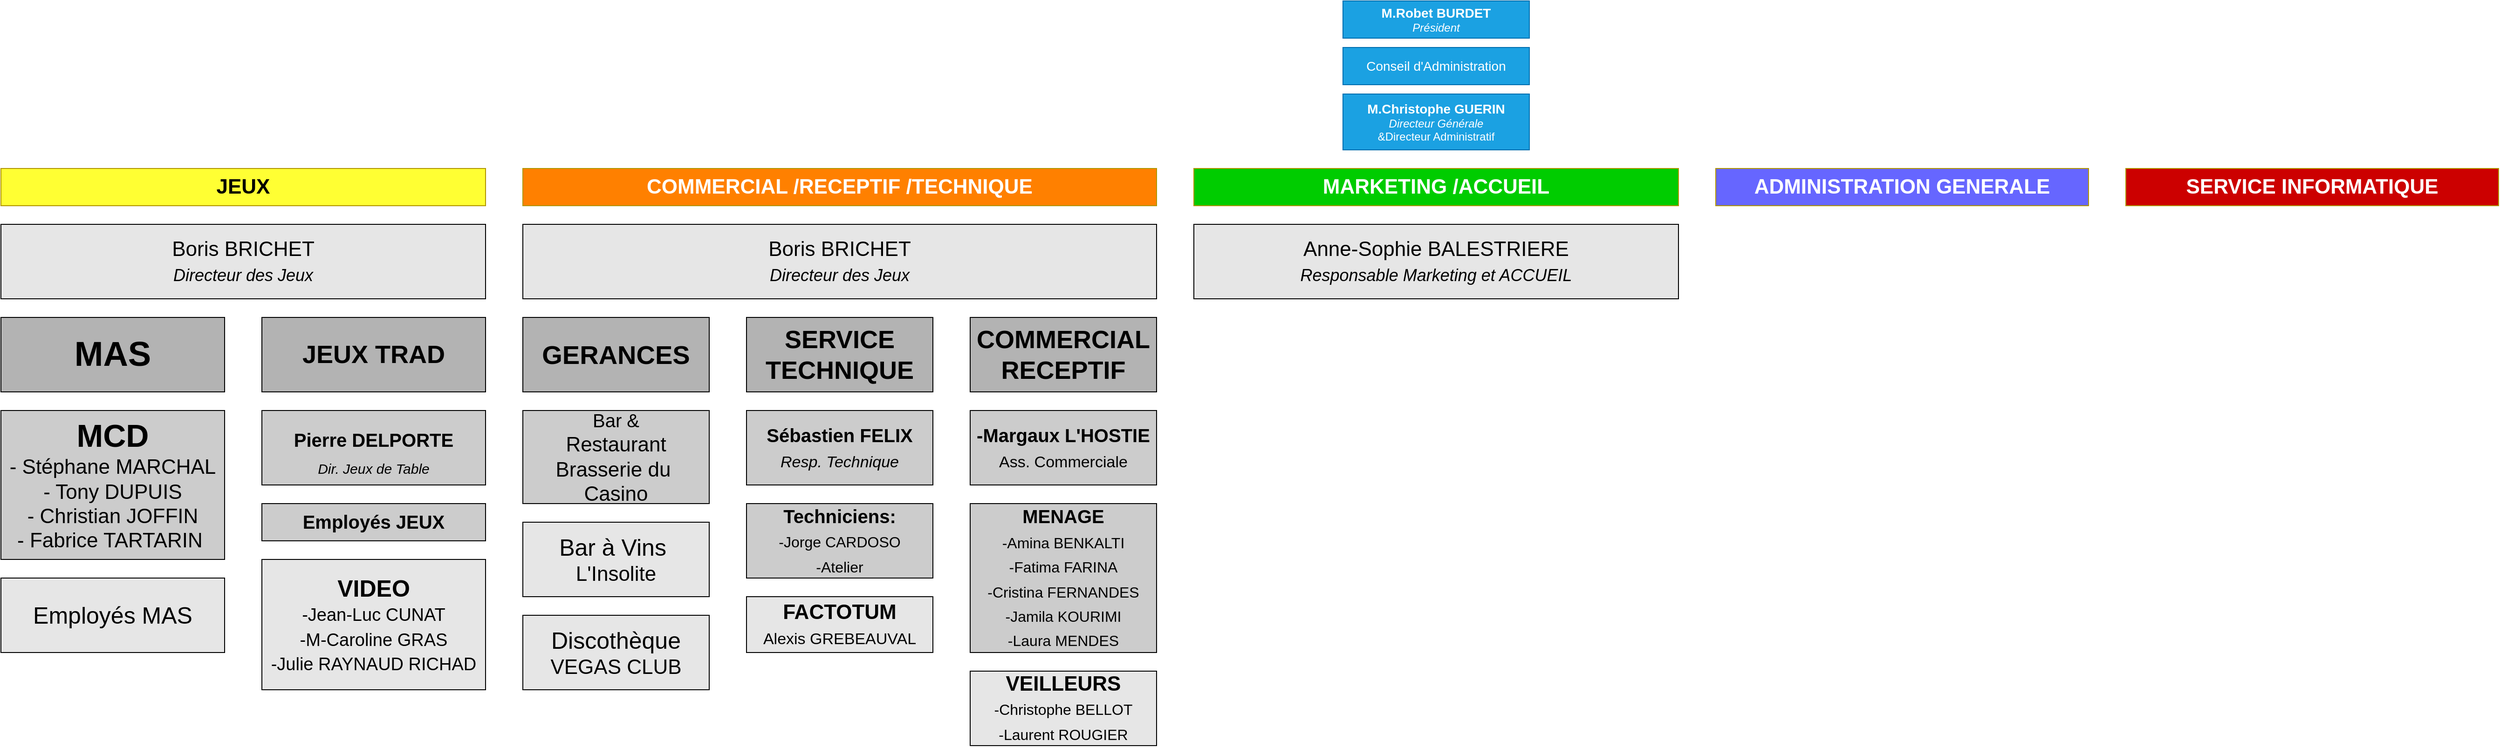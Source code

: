 <mxfile version="20.1.1" type="github">
  <diagram id="aeV9FAUAG6BqjZSS4Ptb" name="Page-1">
    <mxGraphModel dx="4498" dy="1524" grid="1" gridSize="10" guides="1" tooltips="1" connect="1" arrows="1" fold="1" page="1" pageScale="1" pageWidth="827" pageHeight="1169" math="0" shadow="0">
      <root>
        <mxCell id="0" />
        <mxCell id="1" parent="0" />
        <mxCell id="7XwiVhsKSBdulnQbp7iB-1" value="&lt;b&gt;&lt;font style=&quot;font-size: 14px;&quot;&gt;M.Robet BURDET&lt;/font&gt;&lt;/b&gt;&lt;br&gt;&lt;i&gt;Président&lt;/i&gt;" style="rounded=0;whiteSpace=wrap;html=1;fillColor=#1ba1e2;strokeColor=#006EAF;fontColor=#ffffff;" parent="1" vertex="1">
          <mxGeometry x="320" width="200" height="40" as="geometry" />
        </mxCell>
        <mxCell id="7XwiVhsKSBdulnQbp7iB-2" value="&lt;span style=&quot;font-size: 14px;&quot;&gt;&lt;b&gt;M.Christophe GUERIN&lt;br&gt;&lt;/b&gt;&lt;/span&gt;&lt;i&gt;Directeur Générale&lt;br&gt;&lt;/i&gt;&amp;amp;Directeur Administratif" style="rounded=0;whiteSpace=wrap;html=1;fillColor=#1ba1e2;strokeColor=#006EAF;fontColor=#ffffff;" parent="1" vertex="1">
          <mxGeometry x="320" y="100" width="200" height="60" as="geometry" />
        </mxCell>
        <mxCell id="7XwiVhsKSBdulnQbp7iB-3" value="&lt;span style=&quot;font-size: 14px;&quot;&gt;Conseil d&#39;Administration&lt;/span&gt;" style="rounded=0;whiteSpace=wrap;html=1;fillColor=#1ba1e2;strokeColor=#006EAF;fontColor=#ffffff;" parent="1" vertex="1">
          <mxGeometry x="320" y="50" width="200" height="40" as="geometry" />
        </mxCell>
        <mxCell id="7XwiVhsKSBdulnQbp7iB-5" value="&lt;font color=&quot;#ffffff&quot;&gt;&lt;span style=&quot;font-size: 22px;&quot;&gt;&lt;b&gt;COMMERCIAL /RECEPTIF /TECHNIQUE&lt;/b&gt;&lt;/span&gt;&lt;/font&gt;" style="rounded=0;whiteSpace=wrap;html=1;fontSize=14;fillColor=#FF8000;fontColor=#000000;strokeColor=#B09500;" parent="1" vertex="1">
          <mxGeometry x="-560" y="180" width="680" height="40" as="geometry" />
        </mxCell>
        <mxCell id="7XwiVhsKSBdulnQbp7iB-6" value="&lt;b&gt;&lt;font style=&quot;font-size: 22px;&quot;&gt;JEUX&lt;/font&gt;&lt;/b&gt;" style="rounded=0;whiteSpace=wrap;html=1;fontSize=14;fillColor=#FFFF33;fontColor=#000000;strokeColor=#B09500;" parent="1" vertex="1">
          <mxGeometry x="-1120" y="180" width="520" height="40" as="geometry" />
        </mxCell>
        <mxCell id="7XwiVhsKSBdulnQbp7iB-7" value="&lt;b&gt;&lt;font style=&quot;font-size: 22px;&quot;&gt;MARKETING /ACCUEIL&lt;/font&gt;&lt;/b&gt;" style="rounded=0;whiteSpace=wrap;html=1;fontSize=14;fillColor=#00CC00;fontColor=#FFFFFF;strokeColor=#B09500;" parent="1" vertex="1">
          <mxGeometry x="160" y="180" width="520" height="40" as="geometry" />
        </mxCell>
        <mxCell id="7XwiVhsKSBdulnQbp7iB-8" value="&lt;b&gt;&lt;font style=&quot;font-size: 22px;&quot;&gt;ADMINISTRATION GENERALE&lt;/font&gt;&lt;/b&gt;" style="rounded=0;whiteSpace=wrap;html=1;fontSize=14;fillColor=#6666FF;fontColor=#FFFFFF;strokeColor=#B09500;" parent="1" vertex="1">
          <mxGeometry x="720" y="180" width="400" height="40" as="geometry" />
        </mxCell>
        <mxCell id="7XwiVhsKSBdulnQbp7iB-9" value="&lt;span style=&quot;font-size: 22px;&quot;&gt;&lt;b&gt;SERVICE INFORMATIQUE&lt;/b&gt;&lt;/span&gt;" style="rounded=0;whiteSpace=wrap;html=1;fontSize=14;fillColor=#CC0000;fontColor=#FFFFFF;strokeColor=#B09500;" parent="1" vertex="1">
          <mxGeometry x="1160" y="180" width="400" height="40" as="geometry" />
        </mxCell>
        <mxCell id="7XwiVhsKSBdulnQbp7iB-10" value="&lt;font color=&quot;#000000&quot;&gt;Boris BRICHET&lt;br&gt;&lt;font style=&quot;font-size: 18px;&quot;&gt;&lt;i&gt;Directeur des Jeux&lt;/i&gt;&lt;/font&gt;&lt;br&gt;&lt;/font&gt;" style="rounded=0;whiteSpace=wrap;html=1;fontSize=22;fontColor=#FFFFFF;fillColor=#E6E6E6;gradientColor=none;" parent="1" vertex="1">
          <mxGeometry x="-1120" y="240" width="520" height="80" as="geometry" />
        </mxCell>
        <mxCell id="7XwiVhsKSBdulnQbp7iB-11" value="&lt;font color=&quot;#000000&quot;&gt;&lt;b&gt;&lt;font style=&quot;font-size: 37px;&quot;&gt;MAS&lt;/font&gt;&lt;/b&gt;&lt;br&gt;&lt;/font&gt;" style="rounded=0;whiteSpace=wrap;html=1;fontSize=22;fontColor=#FFFFFF;fillColor=#B3B3B3;gradientColor=none;" parent="1" vertex="1">
          <mxGeometry x="-1120" y="340" width="240" height="80" as="geometry" />
        </mxCell>
        <mxCell id="7XwiVhsKSBdulnQbp7iB-12" value="&lt;font color=&quot;#000000&quot;&gt;&lt;b&gt;&lt;font style=&quot;font-size: 27px;&quot;&gt;JEUX TRAD&lt;/font&gt;&lt;/b&gt;&lt;br&gt;&lt;/font&gt;" style="rounded=0;whiteSpace=wrap;html=1;fontSize=22;fontColor=#FFFFFF;fillColor=#B3B3B3;gradientColor=none;" parent="1" vertex="1">
          <mxGeometry x="-840" y="340" width="240" height="80" as="geometry" />
        </mxCell>
        <mxCell id="7XwiVhsKSBdulnQbp7iB-13" value="&lt;font color=&quot;#000000&quot;&gt;&lt;b&gt;&lt;font style=&quot;font-size: 34px;&quot;&gt;MCD&lt;/font&gt;&lt;/b&gt;&lt;br&gt;- Stéphane MARCHAL&lt;br&gt;- Tony DUPUIS&lt;br&gt;- Christian JOFFIN&lt;br&gt;- Fabrice TARTARIN&amp;nbsp;&lt;br&gt;&lt;/font&gt;" style="rounded=0;whiteSpace=wrap;html=1;fontSize=22;fontColor=#FFFFFF;fillColor=#CCCCCC;gradientColor=none;" parent="1" vertex="1">
          <mxGeometry x="-1120" y="440" width="240" height="160" as="geometry" />
        </mxCell>
        <mxCell id="7XwiVhsKSBdulnQbp7iB-14" value="&lt;font color=&quot;#000000&quot;&gt;&lt;font style=&quot;font-size: 25px;&quot;&gt;Employés MAS&lt;/font&gt;&lt;br&gt;&lt;/font&gt;" style="rounded=0;whiteSpace=wrap;html=1;fontSize=22;fontColor=#FFFFFF;fillColor=#E6E6E6;gradientColor=none;" parent="1" vertex="1">
          <mxGeometry x="-1120" y="620" width="240" height="80" as="geometry" />
        </mxCell>
        <mxCell id="bwLAh_O6zxerECzSXS2s-1" value="&lt;font color=&quot;#000000&quot;&gt;&lt;span style=&quot;font-size: 34px;&quot;&gt;&lt;b style=&quot;font-size: 20px;&quot;&gt;Pierre DELPORTE&lt;br&gt;&lt;/b&gt;&lt;/span&gt;&lt;i&gt;&lt;font style=&quot;font-size: 15px;&quot;&gt;Dir. Jeux de Table&lt;/font&gt;&lt;/i&gt;&lt;br&gt;&lt;/font&gt;" style="rounded=0;whiteSpace=wrap;html=1;fontSize=22;fontColor=#FFFFFF;fillColor=#CCCCCC;gradientColor=none;" vertex="1" parent="1">
          <mxGeometry x="-840" y="440" width="240" height="80" as="geometry" />
        </mxCell>
        <mxCell id="bwLAh_O6zxerECzSXS2s-2" value="&lt;font color=&quot;#000000&quot;&gt;&lt;span style=&quot;font-size: 20px;&quot;&gt;&lt;b&gt;Employés JEUX&lt;/b&gt;&lt;/span&gt;&lt;br&gt;&lt;/font&gt;" style="rounded=0;whiteSpace=wrap;html=1;fontSize=22;fontColor=#FFFFFF;fillColor=#CCCCCC;gradientColor=none;" vertex="1" parent="1">
          <mxGeometry x="-840" y="540" width="240" height="40" as="geometry" />
        </mxCell>
        <mxCell id="bwLAh_O6zxerECzSXS2s-3" value="&lt;font style=&quot;font-size: 19px;&quot; color=&quot;#000000&quot;&gt;&lt;font style=&quot;font-size: 25px;&quot;&gt;&lt;b&gt;VIDEO&lt;/b&gt;&lt;br&gt;&lt;/font&gt;-Jean-Luc CUNAT&lt;br&gt;-M-Caroline GRAS&lt;br&gt;-Julie RAYNAUD RICHAD&lt;br&gt;&lt;/font&gt;" style="rounded=0;whiteSpace=wrap;html=1;fontSize=22;fontColor=#FFFFFF;fillColor=#E6E6E6;gradientColor=none;" vertex="1" parent="1">
          <mxGeometry x="-840" y="600" width="240" height="140" as="geometry" />
        </mxCell>
        <mxCell id="bwLAh_O6zxerECzSXS2s-4" value="&lt;font color=&quot;#000000&quot;&gt;Boris BRICHET&lt;br&gt;&lt;font style=&quot;font-size: 18px;&quot;&gt;&lt;i&gt;Directeur des Jeux&lt;/i&gt;&lt;/font&gt;&lt;br&gt;&lt;/font&gt;" style="rounded=0;whiteSpace=wrap;html=1;fontSize=22;fontColor=#FFFFFF;fillColor=#E6E6E6;gradientColor=none;" vertex="1" parent="1">
          <mxGeometry x="-560" y="240" width="680" height="80" as="geometry" />
        </mxCell>
        <mxCell id="bwLAh_O6zxerECzSXS2s-5" value="&lt;font color=&quot;#000000&quot;&gt;&lt;b&gt;&lt;font style=&quot;font-size: 28px;&quot;&gt;GERANCES&lt;/font&gt;&lt;/b&gt;&lt;br&gt;&lt;/font&gt;" style="rounded=0;whiteSpace=wrap;html=1;fontSize=22;fontColor=#FFFFFF;fillColor=#B3B3B3;gradientColor=none;" vertex="1" parent="1">
          <mxGeometry x="-560" y="340" width="200" height="80" as="geometry" />
        </mxCell>
        <mxCell id="bwLAh_O6zxerECzSXS2s-6" value="&lt;font color=&quot;#000000&quot;&gt;&lt;span style=&quot;font-size: 27px;&quot;&gt;&lt;b&gt;SERVICE TECHNIQUE&lt;/b&gt;&lt;/span&gt;&lt;br&gt;&lt;/font&gt;" style="rounded=0;whiteSpace=wrap;html=1;fontSize=22;fontColor=#FFFFFF;fillColor=#B3B3B3;gradientColor=none;" vertex="1" parent="1">
          <mxGeometry x="-320" y="340" width="200" height="80" as="geometry" />
        </mxCell>
        <mxCell id="bwLAh_O6zxerECzSXS2s-7" value="&lt;font color=&quot;#000000&quot;&gt;&lt;span style=&quot;font-size: 20px;&quot;&gt;Bar &amp;amp;&lt;br&gt;&lt;/span&gt;Restaurant&lt;br&gt;Brasserie du&amp;nbsp;&lt;br&gt;Casino&lt;br&gt;&lt;/font&gt;" style="rounded=0;whiteSpace=wrap;html=1;fontSize=22;fontColor=#FFFFFF;fillColor=#CCCCCC;gradientColor=none;" vertex="1" parent="1">
          <mxGeometry x="-560" y="440" width="200" height="100" as="geometry" />
        </mxCell>
        <mxCell id="bwLAh_O6zxerECzSXS2s-8" value="&lt;font color=&quot;#000000&quot;&gt;&lt;font style=&quot;font-size: 25px;&quot;&gt;Bar à Vins&amp;nbsp;&lt;br&gt;&lt;/font&gt;L&#39;Insolite&lt;br&gt;&lt;/font&gt;" style="rounded=0;whiteSpace=wrap;html=1;fontSize=22;fontColor=#FFFFFF;fillColor=#E6E6E6;gradientColor=none;" vertex="1" parent="1">
          <mxGeometry x="-560" y="560" width="200" height="80" as="geometry" />
        </mxCell>
        <mxCell id="bwLAh_O6zxerECzSXS2s-9" value="&lt;font color=&quot;#000000&quot;&gt;&lt;span style=&quot;font-size: 20px;&quot;&gt;&lt;b&gt;Sébastien FELIX&lt;br&gt;&lt;/b&gt;&lt;/span&gt;&lt;font style=&quot;font-size: 17px;&quot;&gt;&lt;i&gt;Resp. Technique&lt;/i&gt;&lt;/font&gt;&lt;br&gt;&lt;/font&gt;" style="rounded=0;whiteSpace=wrap;html=1;fontSize=22;fontColor=#FFFFFF;fillColor=#CCCCCC;gradientColor=none;" vertex="1" parent="1">
          <mxGeometry x="-320" y="440" width="200" height="80" as="geometry" />
        </mxCell>
        <mxCell id="bwLAh_O6zxerECzSXS2s-10" value="&lt;font style=&quot;font-size: 16px;&quot; color=&quot;#000000&quot;&gt;&lt;span style=&quot;font-size: 20px;&quot;&gt;&lt;b&gt;Techniciens:&lt;br&gt;&lt;/b&gt;&lt;/span&gt;-Jorge CARDOSO&lt;br&gt;-Atelier&lt;br&gt;&lt;/font&gt;" style="rounded=0;whiteSpace=wrap;html=1;fontSize=22;fontColor=#FFFFFF;fillColor=#CCCCCC;gradientColor=none;" vertex="1" parent="1">
          <mxGeometry x="-320" y="540" width="200" height="80" as="geometry" />
        </mxCell>
        <mxCell id="bwLAh_O6zxerECzSXS2s-11" value="&lt;font style=&quot;&quot; color=&quot;#000000&quot;&gt;&lt;b style=&quot;&quot;&gt;&lt;font style=&quot;font-size: 22px;&quot;&gt;FACTOTUM&lt;/font&gt;&lt;br&gt;&lt;/b&gt;&lt;font style=&quot;font-size: 17px;&quot;&gt;Alexis GREBEAUVAL&lt;/font&gt;&lt;br&gt;&lt;/font&gt;" style="rounded=0;whiteSpace=wrap;html=1;fontSize=22;fontColor=#FFFFFF;fillColor=#E6E6E6;gradientColor=none;" vertex="1" parent="1">
          <mxGeometry x="-320" y="640" width="200" height="60" as="geometry" />
        </mxCell>
        <mxCell id="bwLAh_O6zxerECzSXS2s-12" value="&lt;font color=&quot;#000000&quot;&gt;&lt;b&gt;&lt;font style=&quot;font-size: 27px;&quot;&gt;COMMERCIAL RECEPTIF&lt;/font&gt;&lt;/b&gt;&lt;br&gt;&lt;/font&gt;" style="rounded=0;whiteSpace=wrap;html=1;fontSize=22;fontColor=#FFFFFF;fillColor=#B3B3B3;gradientColor=none;" vertex="1" parent="1">
          <mxGeometry x="-80" y="340" width="200" height="80" as="geometry" />
        </mxCell>
        <mxCell id="bwLAh_O6zxerECzSXS2s-13" value="&lt;font style=&quot;&quot; color=&quot;#000000&quot;&gt;&lt;span style=&quot;font-size: 20px;&quot;&gt;&lt;b&gt;-Margaux L&#39;HOSTIE&lt;br&gt;&lt;/b&gt;&lt;/span&gt;&lt;font style=&quot;font-size: 17px;&quot;&gt;Ass. Commercial&lt;/font&gt;&lt;font style=&quot;font-size: 17px;&quot;&gt;e&lt;/font&gt;&lt;br&gt;&lt;/font&gt;" style="rounded=0;whiteSpace=wrap;html=1;fontSize=22;fontColor=#FFFFFF;fillColor=#CCCCCC;gradientColor=none;" vertex="1" parent="1">
          <mxGeometry x="-80" y="440" width="200" height="80" as="geometry" />
        </mxCell>
        <mxCell id="bwLAh_O6zxerECzSXS2s-14" value="&lt;font style=&quot;font-size: 16px;&quot; color=&quot;#000000&quot;&gt;&lt;span style=&quot;font-size: 20px;&quot;&gt;&lt;b&gt;MENAGE&lt;br&gt;&lt;/b&gt;&lt;/span&gt;-Amina BENKALTI&lt;br&gt;-Fatima FARINA&lt;br&gt;-Cristina FERNANDES&lt;br&gt;-Jamila KOURIMI&lt;br&gt;-Laura MENDES&lt;br&gt;&lt;/font&gt;" style="rounded=0;whiteSpace=wrap;html=1;fontSize=22;fontColor=#FFFFFF;fillColor=#CCCCCC;gradientColor=none;" vertex="1" parent="1">
          <mxGeometry x="-80" y="540" width="200" height="160" as="geometry" />
        </mxCell>
        <mxCell id="bwLAh_O6zxerECzSXS2s-15" value="&lt;font style=&quot;&quot; color=&quot;#000000&quot;&gt;&lt;font style=&quot;&quot;&gt;&lt;b style=&quot;&quot;&gt;&lt;font style=&quot;font-size: 22px;&quot;&gt;VEILLEURS&lt;/font&gt;&lt;/b&gt;&lt;br&gt;&lt;/font&gt;&lt;span style=&quot;font-size: 16px;&quot;&gt;-Christophe BELLOT&lt;/span&gt;&lt;br&gt;&lt;span style=&quot;font-size: 16px;&quot;&gt;-Laurent ROUGIER&lt;/span&gt;&lt;br&gt;&lt;/font&gt;" style="rounded=0;whiteSpace=wrap;html=1;fontSize=22;fontColor=#FFFFFF;fillColor=#E6E6E6;gradientColor=none;" vertex="1" parent="1">
          <mxGeometry x="-80" y="720" width="200" height="80" as="geometry" />
        </mxCell>
        <mxCell id="bwLAh_O6zxerECzSXS2s-16" value="&lt;font color=&quot;#000000&quot;&gt;&lt;span style=&quot;font-size: 25px;&quot;&gt;Discothèque&lt;br&gt;&lt;/span&gt;VEGAS CLUB&lt;br&gt;&lt;/font&gt;" style="rounded=0;whiteSpace=wrap;html=1;fontSize=22;fontColor=#FFFFFF;fillColor=#E6E6E6;gradientColor=none;" vertex="1" parent="1">
          <mxGeometry x="-560" y="660" width="200" height="80" as="geometry" />
        </mxCell>
        <mxCell id="bwLAh_O6zxerECzSXS2s-17" value="&lt;font color=&quot;#000000&quot;&gt;Anne-Sophie BALESTRIERE&lt;br&gt;&lt;i&gt;&lt;font style=&quot;font-size: 18px;&quot;&gt;Responsable Marketing et ACCUEIL&lt;/font&gt;&lt;/i&gt;&lt;br&gt;&lt;/font&gt;" style="rounded=0;whiteSpace=wrap;html=1;fontSize=22;fontColor=#FFFFFF;fillColor=#E6E6E6;gradientColor=none;" vertex="1" parent="1">
          <mxGeometry x="160" y="240" width="520" height="80" as="geometry" />
        </mxCell>
      </root>
    </mxGraphModel>
  </diagram>
</mxfile>
